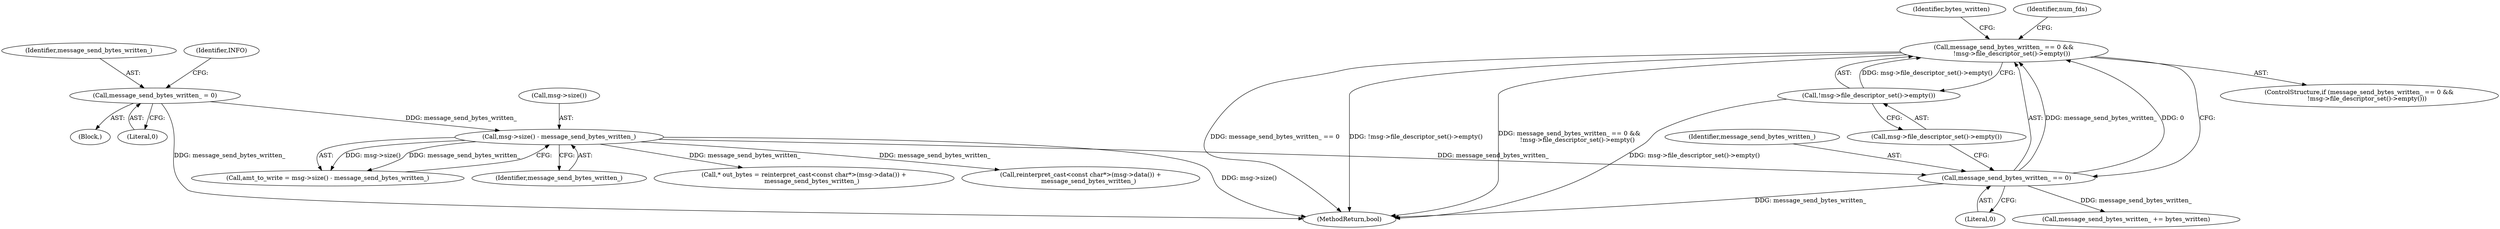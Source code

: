 digraph "0_Chrome_aac449e7154720b895ff1e7f3497c2ce95ae1a5a_0@API" {
"1000235" [label="(Call,message_send_bytes_written_ == 0 &&\n        !msg->file_descriptor_set()->empty())"];
"1000236" [label="(Call,message_send_bytes_written_ == 0)"];
"1000192" [label="(Call,msg->size() - message_send_bytes_written_)"];
"1000486" [label="(Call,message_send_bytes_written_ = 0)"];
"1000239" [label="(Call,!msg->file_descriptor_set()->empty())"];
"1000240" [label="(Call,msg->file_descriptor_set()->empty())"];
"1000234" [label="(ControlStructure,if (message_send_bytes_written_ == 0 &&\n        !msg->file_descriptor_set()->empty()))"];
"1000507" [label="(MethodReturn,bool)"];
"1000190" [label="(Call,amt_to_write = msg->size() - message_send_bytes_written_)"];
"1000194" [label="(Identifier,message_send_bytes_written_)"];
"1000485" [label="(Block,)"];
"1000365" [label="(Identifier,bytes_written)"];
"1000200" [label="(Call,* out_bytes = reinterpret_cast<const char*>(msg->data()) +\n        message_send_bytes_written_)"];
"1000235" [label="(Call,message_send_bytes_written_ == 0 &&\n        !msg->file_descriptor_set()->empty())"];
"1000239" [label="(Call,!msg->file_descriptor_set()->empty())"];
"1000193" [label="(Call,msg->size())"];
"1000491" [label="(Identifier,INFO)"];
"1000202" [label="(Call,reinterpret_cast<const char*>(msg->data()) +\n        message_send_bytes_written_)"];
"1000488" [label="(Literal,0)"];
"1000469" [label="(Call,message_send_bytes_written_ += bytes_written)"];
"1000238" [label="(Literal,0)"];
"1000192" [label="(Call,msg->size() - message_send_bytes_written_)"];
"1000236" [label="(Call,message_send_bytes_written_ == 0)"];
"1000237" [label="(Identifier,message_send_bytes_written_)"];
"1000486" [label="(Call,message_send_bytes_written_ = 0)"];
"1000487" [label="(Identifier,message_send_bytes_written_)"];
"1000245" [label="(Identifier,num_fds)"];
"1000235" -> "1000234"  [label="AST: "];
"1000235" -> "1000236"  [label="CFG: "];
"1000235" -> "1000239"  [label="CFG: "];
"1000236" -> "1000235"  [label="AST: "];
"1000239" -> "1000235"  [label="AST: "];
"1000245" -> "1000235"  [label="CFG: "];
"1000365" -> "1000235"  [label="CFG: "];
"1000235" -> "1000507"  [label="DDG: message_send_bytes_written_ == 0"];
"1000235" -> "1000507"  [label="DDG: !msg->file_descriptor_set()->empty()"];
"1000235" -> "1000507"  [label="DDG: message_send_bytes_written_ == 0 &&\n        !msg->file_descriptor_set()->empty()"];
"1000236" -> "1000235"  [label="DDG: message_send_bytes_written_"];
"1000236" -> "1000235"  [label="DDG: 0"];
"1000239" -> "1000235"  [label="DDG: msg->file_descriptor_set()->empty()"];
"1000236" -> "1000238"  [label="CFG: "];
"1000237" -> "1000236"  [label="AST: "];
"1000238" -> "1000236"  [label="AST: "];
"1000240" -> "1000236"  [label="CFG: "];
"1000236" -> "1000507"  [label="DDG: message_send_bytes_written_"];
"1000192" -> "1000236"  [label="DDG: message_send_bytes_written_"];
"1000236" -> "1000469"  [label="DDG: message_send_bytes_written_"];
"1000192" -> "1000190"  [label="AST: "];
"1000192" -> "1000194"  [label="CFG: "];
"1000193" -> "1000192"  [label="AST: "];
"1000194" -> "1000192"  [label="AST: "];
"1000190" -> "1000192"  [label="CFG: "];
"1000192" -> "1000507"  [label="DDG: msg->size()"];
"1000192" -> "1000190"  [label="DDG: msg->size()"];
"1000192" -> "1000190"  [label="DDG: message_send_bytes_written_"];
"1000486" -> "1000192"  [label="DDG: message_send_bytes_written_"];
"1000192" -> "1000200"  [label="DDG: message_send_bytes_written_"];
"1000192" -> "1000202"  [label="DDG: message_send_bytes_written_"];
"1000486" -> "1000485"  [label="AST: "];
"1000486" -> "1000488"  [label="CFG: "];
"1000487" -> "1000486"  [label="AST: "];
"1000488" -> "1000486"  [label="AST: "];
"1000491" -> "1000486"  [label="CFG: "];
"1000486" -> "1000507"  [label="DDG: message_send_bytes_written_"];
"1000239" -> "1000240"  [label="CFG: "];
"1000240" -> "1000239"  [label="AST: "];
"1000239" -> "1000507"  [label="DDG: msg->file_descriptor_set()->empty()"];
}
